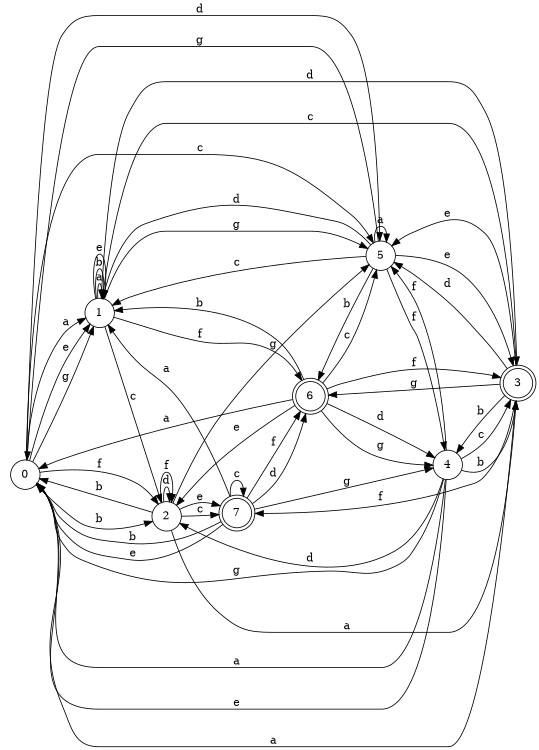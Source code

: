 digraph n7_10 {
__start0 [label="" shape="none"];

rankdir=LR;
size="8,5";

s0 [style="filled", color="black", fillcolor="white" shape="circle", label="0"];
s1 [style="filled", color="black", fillcolor="white" shape="circle", label="1"];
s2 [style="filled", color="black", fillcolor="white" shape="circle", label="2"];
s3 [style="rounded,filled", color="black", fillcolor="white" shape="doublecircle", label="3"];
s4 [style="filled", color="black", fillcolor="white" shape="circle", label="4"];
s5 [style="filled", color="black", fillcolor="white" shape="circle", label="5"];
s6 [style="rounded,filled", color="black", fillcolor="white" shape="doublecircle", label="6"];
s7 [style="rounded,filled", color="black", fillcolor="white" shape="doublecircle", label="7"];
s0 -> s1 [label="a"];
s0 -> s2 [label="b"];
s0 -> s5 [label="c"];
s0 -> s5 [label="d"];
s0 -> s1 [label="e"];
s0 -> s2 [label="f"];
s0 -> s1 [label="g"];
s1 -> s1 [label="a"];
s1 -> s1 [label="b"];
s1 -> s2 [label="c"];
s1 -> s3 [label="d"];
s1 -> s1 [label="e"];
s1 -> s6 [label="f"];
s1 -> s5 [label="g"];
s2 -> s3 [label="a"];
s2 -> s0 [label="b"];
s2 -> s7 [label="c"];
s2 -> s2 [label="d"];
s2 -> s7 [label="e"];
s2 -> s2 [label="f"];
s2 -> s5 [label="g"];
s3 -> s0 [label="a"];
s3 -> s4 [label="b"];
s3 -> s1 [label="c"];
s3 -> s5 [label="d"];
s3 -> s5 [label="e"];
s3 -> s7 [label="f"];
s3 -> s6 [label="g"];
s4 -> s0 [label="a"];
s4 -> s3 [label="b"];
s4 -> s3 [label="c"];
s4 -> s2 [label="d"];
s4 -> s0 [label="e"];
s4 -> s5 [label="f"];
s4 -> s0 [label="g"];
s5 -> s5 [label="a"];
s5 -> s6 [label="b"];
s5 -> s1 [label="c"];
s5 -> s1 [label="d"];
s5 -> s3 [label="e"];
s5 -> s4 [label="f"];
s5 -> s0 [label="g"];
s6 -> s0 [label="a"];
s6 -> s1 [label="b"];
s6 -> s5 [label="c"];
s6 -> s4 [label="d"];
s6 -> s2 [label="e"];
s6 -> s3 [label="f"];
s6 -> s4 [label="g"];
s7 -> s1 [label="a"];
s7 -> s0 [label="b"];
s7 -> s7 [label="c"];
s7 -> s6 [label="d"];
s7 -> s0 [label="e"];
s7 -> s6 [label="f"];
s7 -> s4 [label="g"];

}